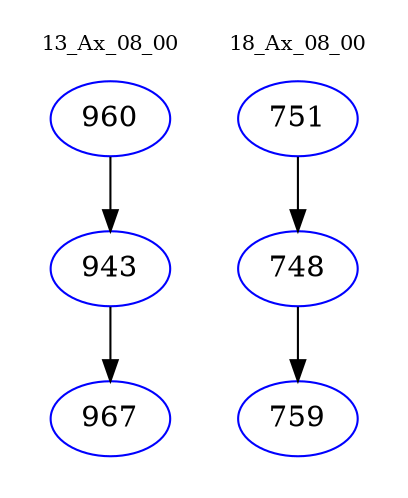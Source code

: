 digraph{
subgraph cluster_0 {
color = white
label = "13_Ax_08_00";
fontsize=10;
T0_960 [label="960", color="blue"]
T0_960 -> T0_943 [color="black"]
T0_943 [label="943", color="blue"]
T0_943 -> T0_967 [color="black"]
T0_967 [label="967", color="blue"]
}
subgraph cluster_1 {
color = white
label = "18_Ax_08_00";
fontsize=10;
T1_751 [label="751", color="blue"]
T1_751 -> T1_748 [color="black"]
T1_748 [label="748", color="blue"]
T1_748 -> T1_759 [color="black"]
T1_759 [label="759", color="blue"]
}
}
